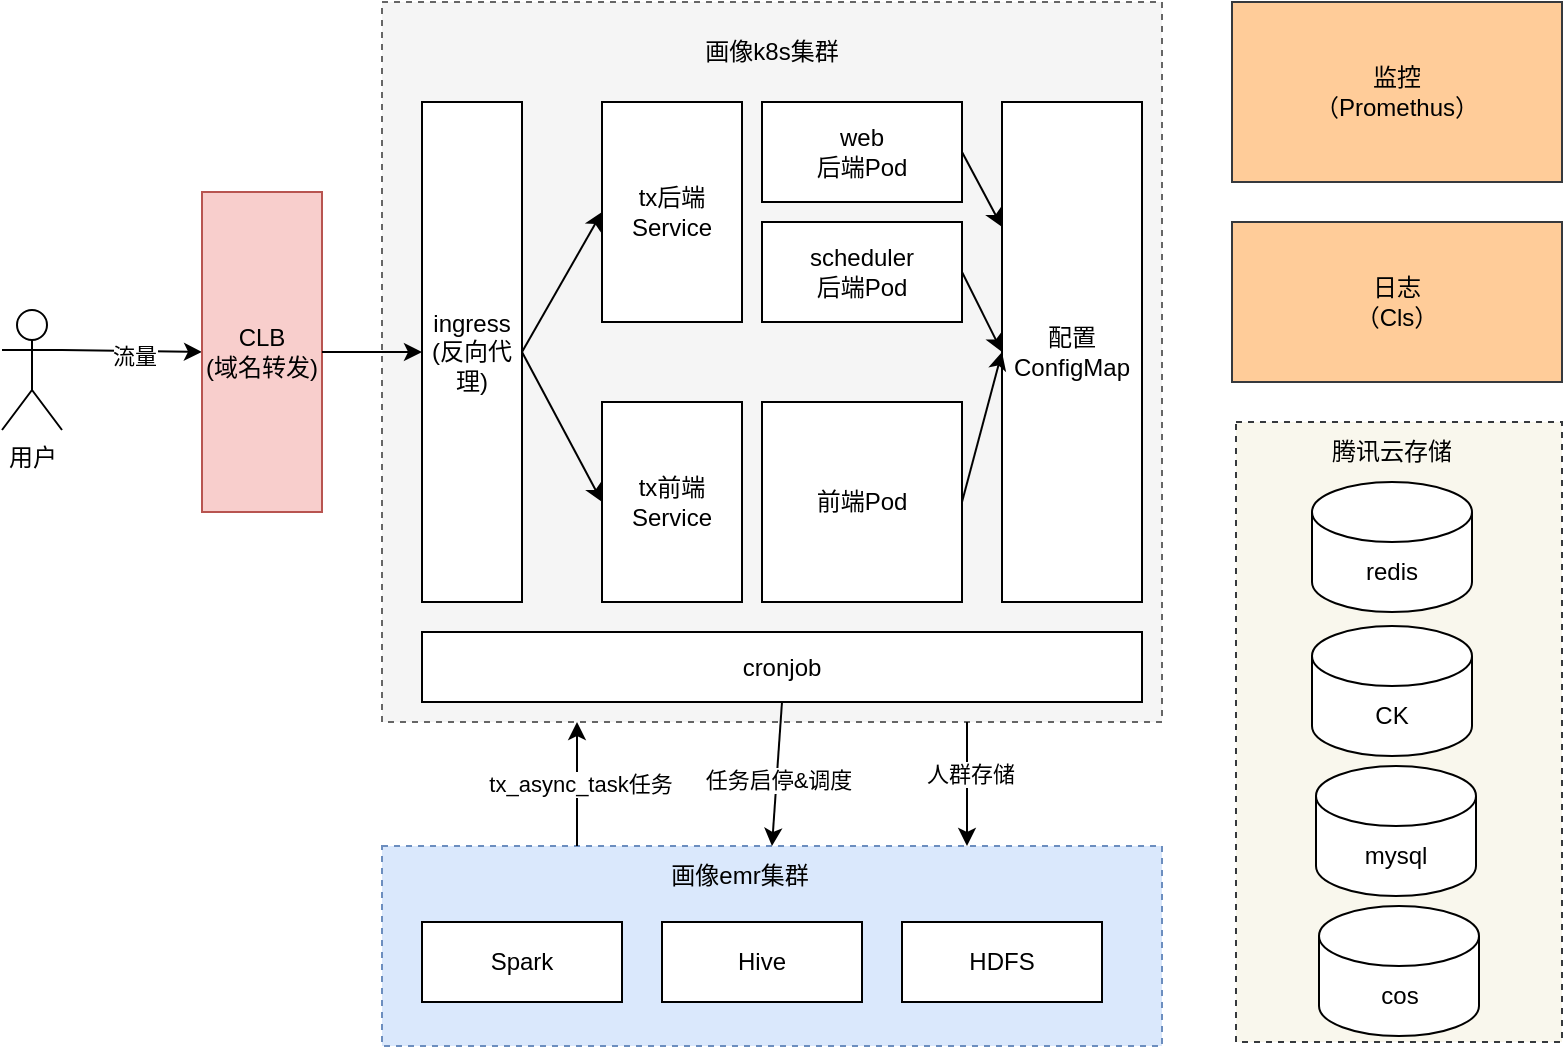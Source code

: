 <mxfile version="20.2.3" type="github">
  <diagram id="ZPPa48m-J54TyZQts5Dt" name="第 1 页">
    <mxGraphModel dx="1249" dy="809" grid="1" gridSize="10" guides="1" tooltips="1" connect="1" arrows="1" fold="1" page="1" pageScale="1" pageWidth="827" pageHeight="1169" math="0" shadow="0">
      <root>
        <mxCell id="0" />
        <mxCell id="1" parent="0" />
        <mxCell id="qWF-FxJLxW53jSEFmBLm-1" value="用户" style="shape=umlActor;verticalLabelPosition=bottom;verticalAlign=top;html=1;outlineConnect=0;" vertex="1" parent="1">
          <mxGeometry x="90" y="374" width="30" height="60" as="geometry" />
        </mxCell>
        <mxCell id="qWF-FxJLxW53jSEFmBLm-2" value="" style="endArrow=classic;html=1;rounded=0;exitX=1;exitY=0.333;exitDx=0;exitDy=0;exitPerimeter=0;entryX=0;entryY=0.5;entryDx=0;entryDy=0;" edge="1" parent="1" source="qWF-FxJLxW53jSEFmBLm-1" target="qWF-FxJLxW53jSEFmBLm-3">
          <mxGeometry width="50" height="50" relative="1" as="geometry">
            <mxPoint x="190" y="400" as="sourcePoint" />
            <mxPoint x="200" y="370" as="targetPoint" />
          </mxGeometry>
        </mxCell>
        <mxCell id="qWF-FxJLxW53jSEFmBLm-20" value="流量" style="edgeLabel;html=1;align=center;verticalAlign=middle;resizable=0;points=[];" vertex="1" connectable="0" parent="qWF-FxJLxW53jSEFmBLm-2">
          <mxGeometry x="0.029" y="-1" relative="1" as="geometry">
            <mxPoint y="1" as="offset" />
          </mxGeometry>
        </mxCell>
        <mxCell id="qWF-FxJLxW53jSEFmBLm-3" value="CLB&lt;br&gt;(域名转发)" style="rounded=0;whiteSpace=wrap;html=1;fillColor=#f8cecc;strokeColor=#b85450;" vertex="1" parent="1">
          <mxGeometry x="190" y="315" width="60" height="160" as="geometry" />
        </mxCell>
        <mxCell id="qWF-FxJLxW53jSEFmBLm-4" value="" style="rounded=0;whiteSpace=wrap;html=1;dashed=1;fillColor=#f5f5f5;fontColor=#333333;strokeColor=#666666;" vertex="1" parent="1">
          <mxGeometry x="280" y="220" width="390" height="360" as="geometry" />
        </mxCell>
        <mxCell id="qWF-FxJLxW53jSEFmBLm-5" value="画像k8s集群" style="text;html=1;strokeColor=none;fillColor=none;align=center;verticalAlign=middle;whiteSpace=wrap;rounded=0;dashed=1;" vertex="1" parent="1">
          <mxGeometry x="430" y="230" width="90" height="30" as="geometry" />
        </mxCell>
        <mxCell id="qWF-FxJLxW53jSEFmBLm-6" value="" style="rounded=0;whiteSpace=wrap;html=1;dashed=1;fillColor=#dae8fc;strokeColor=#6c8ebf;" vertex="1" parent="1">
          <mxGeometry x="280" y="642" width="390" height="100" as="geometry" />
        </mxCell>
        <mxCell id="qWF-FxJLxW53jSEFmBLm-7" value="画像emr集群" style="text;html=1;strokeColor=none;fillColor=none;align=center;verticalAlign=middle;whiteSpace=wrap;rounded=0;dashed=1;" vertex="1" parent="1">
          <mxGeometry x="414" y="642" width="90" height="30" as="geometry" />
        </mxCell>
        <mxCell id="qWF-FxJLxW53jSEFmBLm-8" value="Spark" style="rounded=0;whiteSpace=wrap;html=1;" vertex="1" parent="1">
          <mxGeometry x="300" y="680" width="100" height="40" as="geometry" />
        </mxCell>
        <mxCell id="qWF-FxJLxW53jSEFmBLm-9" value="Hive" style="rounded=0;whiteSpace=wrap;html=1;" vertex="1" parent="1">
          <mxGeometry x="420" y="680" width="100" height="40" as="geometry" />
        </mxCell>
        <mxCell id="qWF-FxJLxW53jSEFmBLm-10" value="HDFS" style="rounded=0;whiteSpace=wrap;html=1;" vertex="1" parent="1">
          <mxGeometry x="540" y="680" width="100" height="40" as="geometry" />
        </mxCell>
        <mxCell id="qWF-FxJLxW53jSEFmBLm-11" value="" style="endArrow=classic;html=1;rounded=0;exitX=0.25;exitY=0;exitDx=0;exitDy=0;entryX=0.25;entryY=1;entryDx=0;entryDy=0;" edge="1" parent="1" source="qWF-FxJLxW53jSEFmBLm-6" target="qWF-FxJLxW53jSEFmBLm-4">
          <mxGeometry width="50" height="50" relative="1" as="geometry">
            <mxPoint x="110" y="630" as="sourcePoint" />
            <mxPoint x="160" y="580" as="targetPoint" />
          </mxGeometry>
        </mxCell>
        <mxCell id="qWF-FxJLxW53jSEFmBLm-13" value="tx_async_task任务" style="edgeLabel;html=1;align=center;verticalAlign=middle;resizable=0;points=[];" vertex="1" connectable="0" parent="qWF-FxJLxW53jSEFmBLm-11">
          <mxGeometry relative="1" as="geometry">
            <mxPoint x="1" as="offset" />
          </mxGeometry>
        </mxCell>
        <mxCell id="qWF-FxJLxW53jSEFmBLm-12" value="" style="endArrow=classic;html=1;rounded=0;exitX=0.75;exitY=1;exitDx=0;exitDy=0;entryX=0.75;entryY=0;entryDx=0;entryDy=0;" edge="1" parent="1" source="qWF-FxJLxW53jSEFmBLm-4" target="qWF-FxJLxW53jSEFmBLm-6">
          <mxGeometry width="50" height="50" relative="1" as="geometry">
            <mxPoint x="382.5" y="610" as="sourcePoint" />
            <mxPoint x="382.5" y="550" as="targetPoint" />
          </mxGeometry>
        </mxCell>
        <mxCell id="qWF-FxJLxW53jSEFmBLm-14" value="人群存储" style="edgeLabel;html=1;align=center;verticalAlign=middle;resizable=0;points=[];" vertex="1" connectable="0" parent="qWF-FxJLxW53jSEFmBLm-12">
          <mxGeometry x="-0.167" y="5" relative="1" as="geometry">
            <mxPoint x="-4" as="offset" />
          </mxGeometry>
        </mxCell>
        <mxCell id="qWF-FxJLxW53jSEFmBLm-15" value="ingress&lt;br&gt;(反向代理)" style="rounded=0;whiteSpace=wrap;html=1;" vertex="1" parent="1">
          <mxGeometry x="300" y="270" width="50" height="250" as="geometry" />
        </mxCell>
        <mxCell id="qWF-FxJLxW53jSEFmBLm-18" value="" style="endArrow=classic;html=1;rounded=0;exitX=1;exitY=0.5;exitDx=0;exitDy=0;entryX=0;entryY=0.5;entryDx=0;entryDy=0;" edge="1" parent="1" source="qWF-FxJLxW53jSEFmBLm-3" target="qWF-FxJLxW53jSEFmBLm-15">
          <mxGeometry width="50" height="50" relative="1" as="geometry">
            <mxPoint x="130" y="380" as="sourcePoint" />
            <mxPoint x="200" y="380" as="targetPoint" />
          </mxGeometry>
        </mxCell>
        <mxCell id="qWF-FxJLxW53jSEFmBLm-21" value="tx后端Service" style="rounded=0;whiteSpace=wrap;html=1;" vertex="1" parent="1">
          <mxGeometry x="390" y="270" width="70" height="110" as="geometry" />
        </mxCell>
        <mxCell id="qWF-FxJLxW53jSEFmBLm-22" value="tx前端Service" style="rounded=0;whiteSpace=wrap;html=1;" vertex="1" parent="1">
          <mxGeometry x="390" y="420" width="70" height="100" as="geometry" />
        </mxCell>
        <mxCell id="qWF-FxJLxW53jSEFmBLm-23" value="" style="endArrow=classic;html=1;rounded=0;entryX=0;entryY=0.5;entryDx=0;entryDy=0;exitX=1;exitY=0.5;exitDx=0;exitDy=0;" edge="1" parent="1" source="qWF-FxJLxW53jSEFmBLm-15" target="qWF-FxJLxW53jSEFmBLm-21">
          <mxGeometry width="50" height="50" relative="1" as="geometry">
            <mxPoint x="130" y="570" as="sourcePoint" />
            <mxPoint x="180" y="520" as="targetPoint" />
          </mxGeometry>
        </mxCell>
        <mxCell id="qWF-FxJLxW53jSEFmBLm-24" value="" style="endArrow=classic;html=1;rounded=0;entryX=0;entryY=0.5;entryDx=0;entryDy=0;exitX=1;exitY=0.5;exitDx=0;exitDy=0;" edge="1" parent="1" source="qWF-FxJLxW53jSEFmBLm-15" target="qWF-FxJLxW53jSEFmBLm-22">
          <mxGeometry width="50" height="50" relative="1" as="geometry">
            <mxPoint x="360" y="405" as="sourcePoint" />
            <mxPoint x="400" y="335" as="targetPoint" />
          </mxGeometry>
        </mxCell>
        <mxCell id="qWF-FxJLxW53jSEFmBLm-25" value="web&lt;br&gt;后端Pod" style="rounded=0;whiteSpace=wrap;html=1;" vertex="1" parent="1">
          <mxGeometry x="470" y="270" width="100" height="50" as="geometry" />
        </mxCell>
        <mxCell id="qWF-FxJLxW53jSEFmBLm-26" value="scheduler&lt;br&gt;后端Pod" style="rounded=0;whiteSpace=wrap;html=1;" vertex="1" parent="1">
          <mxGeometry x="470" y="330" width="100" height="50" as="geometry" />
        </mxCell>
        <mxCell id="qWF-FxJLxW53jSEFmBLm-27" value="前端Pod" style="rounded=0;whiteSpace=wrap;html=1;" vertex="1" parent="1">
          <mxGeometry x="470" y="420" width="100" height="100" as="geometry" />
        </mxCell>
        <mxCell id="qWF-FxJLxW53jSEFmBLm-28" value="配置&lt;br&gt;ConfigMap" style="rounded=0;whiteSpace=wrap;html=1;" vertex="1" parent="1">
          <mxGeometry x="590" y="270" width="70" height="250" as="geometry" />
        </mxCell>
        <mxCell id="qWF-FxJLxW53jSEFmBLm-30" value="" style="endArrow=classic;html=1;rounded=0;entryX=0;entryY=0.25;entryDx=0;entryDy=0;exitX=1;exitY=0.5;exitDx=0;exitDy=0;" edge="1" parent="1" source="qWF-FxJLxW53jSEFmBLm-25" target="qWF-FxJLxW53jSEFmBLm-28">
          <mxGeometry width="50" height="50" relative="1" as="geometry">
            <mxPoint x="120" y="610" as="sourcePoint" />
            <mxPoint x="170" y="560" as="targetPoint" />
          </mxGeometry>
        </mxCell>
        <mxCell id="qWF-FxJLxW53jSEFmBLm-31" value="" style="endArrow=classic;html=1;rounded=0;entryX=0;entryY=0.5;entryDx=0;entryDy=0;exitX=1;exitY=0.5;exitDx=0;exitDy=0;" edge="1" parent="1" source="qWF-FxJLxW53jSEFmBLm-26" target="qWF-FxJLxW53jSEFmBLm-28">
          <mxGeometry width="50" height="50" relative="1" as="geometry">
            <mxPoint x="580" y="305" as="sourcePoint" />
            <mxPoint x="600" y="342.5" as="targetPoint" />
          </mxGeometry>
        </mxCell>
        <mxCell id="qWF-FxJLxW53jSEFmBLm-32" value="" style="endArrow=classic;html=1;rounded=0;entryX=0;entryY=0.5;entryDx=0;entryDy=0;exitX=1;exitY=0.5;exitDx=0;exitDy=0;" edge="1" parent="1" source="qWF-FxJLxW53jSEFmBLm-27" target="qWF-FxJLxW53jSEFmBLm-28">
          <mxGeometry width="50" height="50" relative="1" as="geometry">
            <mxPoint x="580" y="365" as="sourcePoint" />
            <mxPoint x="600" y="405" as="targetPoint" />
          </mxGeometry>
        </mxCell>
        <mxCell id="qWF-FxJLxW53jSEFmBLm-33" value="" style="rounded=0;whiteSpace=wrap;html=1;dashed=1;fillColor=#f9f7ed;strokeColor=#36393d;" vertex="1" parent="1">
          <mxGeometry x="707" y="430" width="163" height="310" as="geometry" />
        </mxCell>
        <mxCell id="qWF-FxJLxW53jSEFmBLm-35" value="腾讯云存储" style="text;html=1;strokeColor=none;fillColor=none;align=center;verticalAlign=middle;whiteSpace=wrap;rounded=0;" vertex="1" parent="1">
          <mxGeometry x="730" y="430" width="110" height="30" as="geometry" />
        </mxCell>
        <mxCell id="qWF-FxJLxW53jSEFmBLm-38" value="mysql" style="shape=cylinder3;whiteSpace=wrap;html=1;boundedLbl=1;backgroundOutline=1;size=15;" vertex="1" parent="1">
          <mxGeometry x="747" y="602" width="80" height="65" as="geometry" />
        </mxCell>
        <mxCell id="qWF-FxJLxW53jSEFmBLm-39" value="cos" style="shape=cylinder3;whiteSpace=wrap;html=1;boundedLbl=1;backgroundOutline=1;size=15;" vertex="1" parent="1">
          <mxGeometry x="748.5" y="672" width="80" height="65" as="geometry" />
        </mxCell>
        <mxCell id="qWF-FxJLxW53jSEFmBLm-40" value="CK" style="shape=cylinder3;whiteSpace=wrap;html=1;boundedLbl=1;backgroundOutline=1;size=15;" vertex="1" parent="1">
          <mxGeometry x="745" y="532" width="80" height="65" as="geometry" />
        </mxCell>
        <mxCell id="qWF-FxJLxW53jSEFmBLm-41" value="redis" style="shape=cylinder3;whiteSpace=wrap;html=1;boundedLbl=1;backgroundOutline=1;size=15;" vertex="1" parent="1">
          <mxGeometry x="745" y="460" width="80" height="65" as="geometry" />
        </mxCell>
        <mxCell id="qWF-FxJLxW53jSEFmBLm-42" value="监控&lt;br&gt;（Promethus）" style="rounded=0;whiteSpace=wrap;html=1;fillColor=#ffcc99;strokeColor=#36393d;" vertex="1" parent="1">
          <mxGeometry x="705" y="220" width="165" height="90" as="geometry" />
        </mxCell>
        <mxCell id="qWF-FxJLxW53jSEFmBLm-43" value="日志&lt;br&gt;（Cls）" style="rounded=0;whiteSpace=wrap;html=1;fillColor=#ffcc99;strokeColor=#36393d;" vertex="1" parent="1">
          <mxGeometry x="705" y="330" width="165" height="80" as="geometry" />
        </mxCell>
        <mxCell id="qWF-FxJLxW53jSEFmBLm-44" value="cronjob" style="rounded=0;whiteSpace=wrap;html=1;" vertex="1" parent="1">
          <mxGeometry x="300" y="535" width="360" height="35" as="geometry" />
        </mxCell>
        <mxCell id="qWF-FxJLxW53jSEFmBLm-46" value="" style="endArrow=classic;html=1;rounded=0;exitX=0.5;exitY=1;exitDx=0;exitDy=0;entryX=0.5;entryY=0;entryDx=0;entryDy=0;" edge="1" parent="1" source="qWF-FxJLxW53jSEFmBLm-44" target="qWF-FxJLxW53jSEFmBLm-6">
          <mxGeometry width="50" height="50" relative="1" as="geometry">
            <mxPoint x="120" y="660" as="sourcePoint" />
            <mxPoint x="470" y="620" as="targetPoint" />
          </mxGeometry>
        </mxCell>
        <mxCell id="qWF-FxJLxW53jSEFmBLm-48" value="任务启停&amp;amp;调度" style="edgeLabel;html=1;align=center;verticalAlign=middle;resizable=0;points=[];" vertex="1" connectable="0" parent="qWF-FxJLxW53jSEFmBLm-46">
          <mxGeometry x="0.072" relative="1" as="geometry">
            <mxPoint as="offset" />
          </mxGeometry>
        </mxCell>
      </root>
    </mxGraphModel>
  </diagram>
</mxfile>
